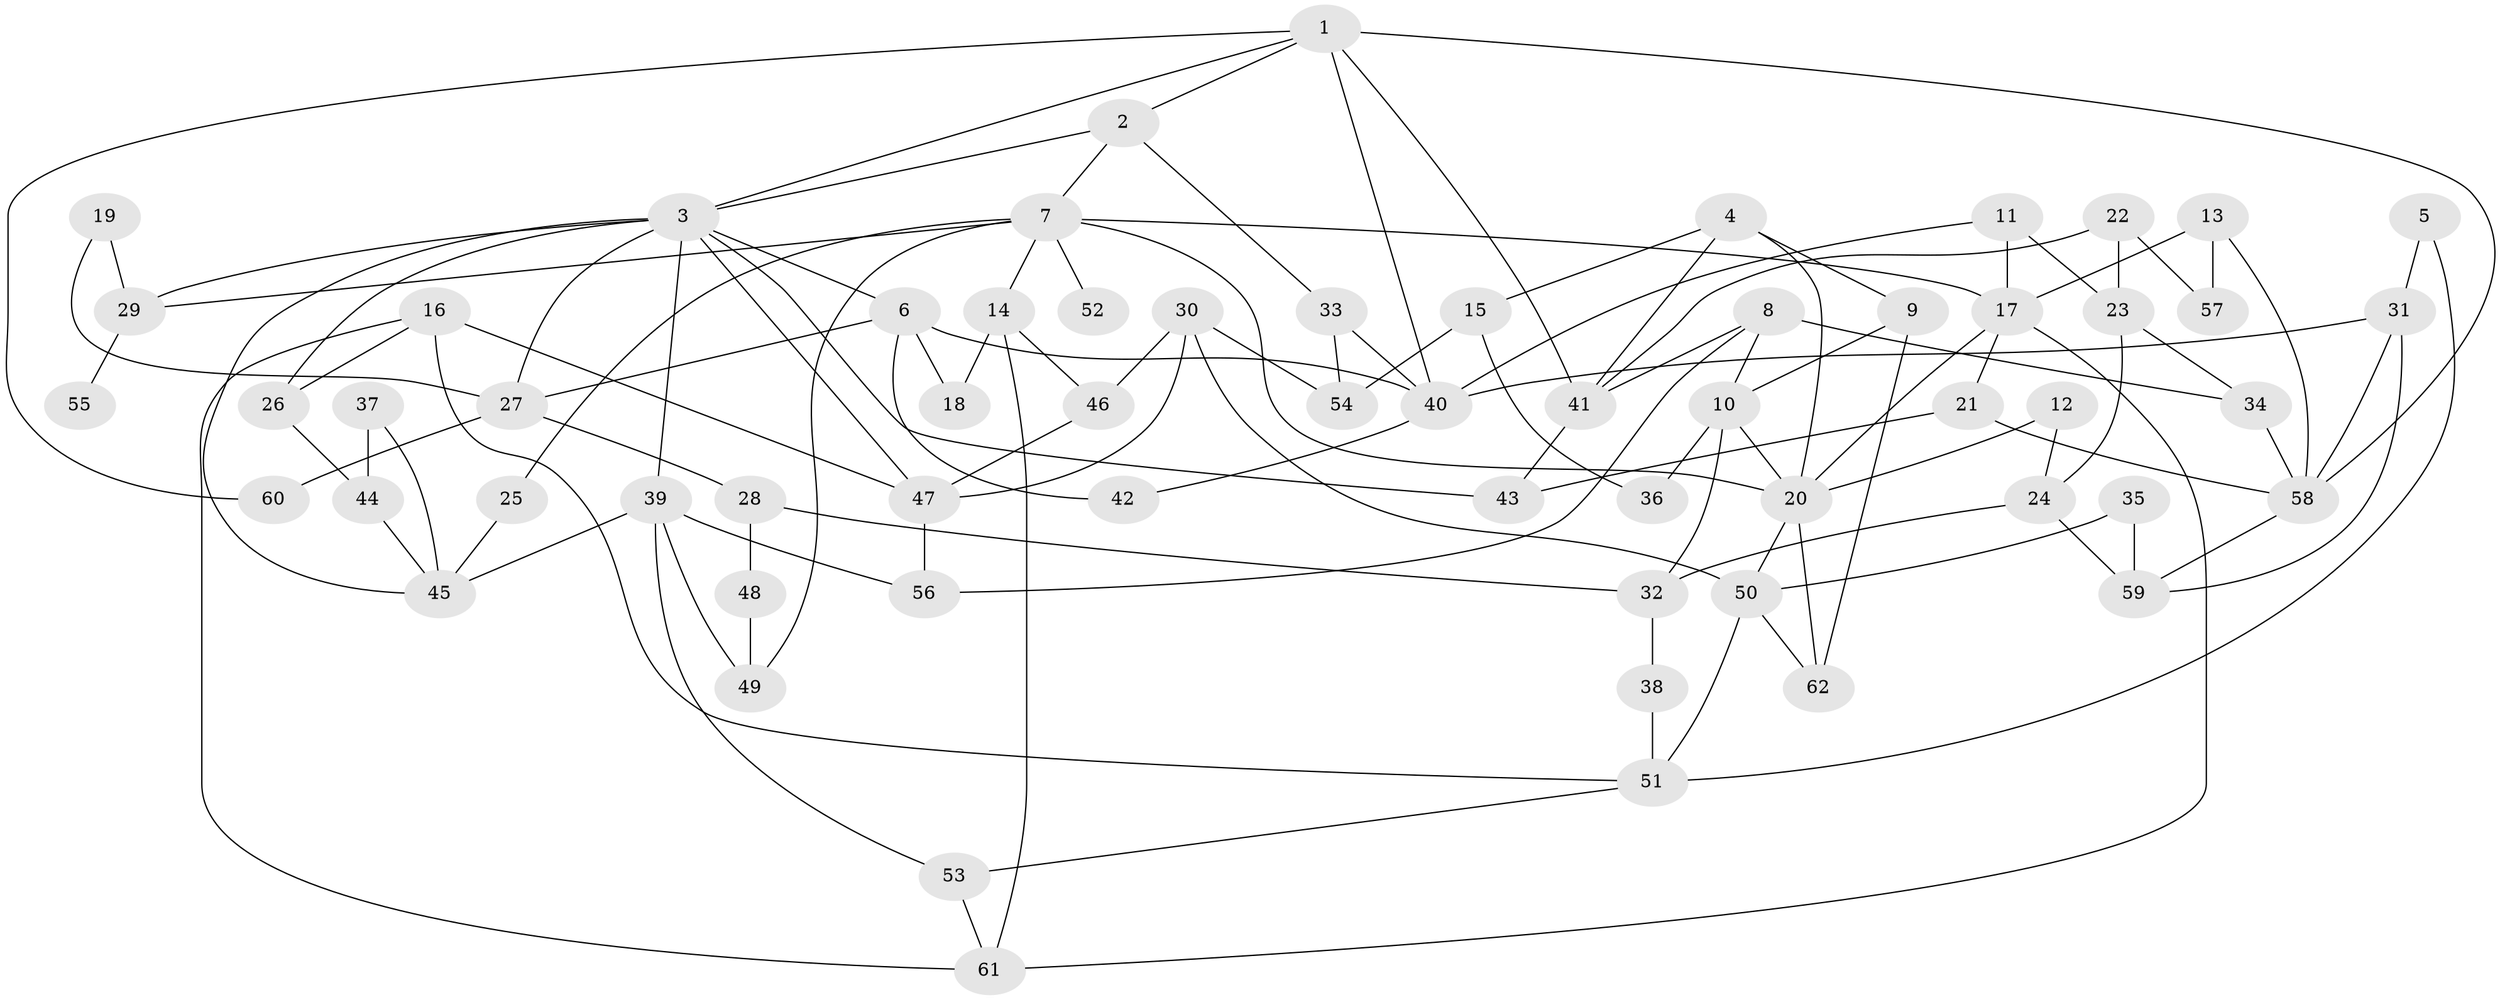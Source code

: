 // original degree distribution, {5: 0.08130081300813008, 4: 0.13821138211382114, 8: 0.008130081300813009, 6: 0.04065040650406504, 9: 0.008130081300813009, 1: 0.24390243902439024, 2: 0.21138211382113822, 3: 0.2601626016260163, 7: 0.008130081300813009}
// Generated by graph-tools (version 1.1) at 2025/01/03/09/25 03:01:03]
// undirected, 62 vertices, 114 edges
graph export_dot {
graph [start="1"]
  node [color=gray90,style=filled];
  1;
  2;
  3;
  4;
  5;
  6;
  7;
  8;
  9;
  10;
  11;
  12;
  13;
  14;
  15;
  16;
  17;
  18;
  19;
  20;
  21;
  22;
  23;
  24;
  25;
  26;
  27;
  28;
  29;
  30;
  31;
  32;
  33;
  34;
  35;
  36;
  37;
  38;
  39;
  40;
  41;
  42;
  43;
  44;
  45;
  46;
  47;
  48;
  49;
  50;
  51;
  52;
  53;
  54;
  55;
  56;
  57;
  58;
  59;
  60;
  61;
  62;
  1 -- 2 [weight=1.0];
  1 -- 3 [weight=1.0];
  1 -- 40 [weight=1.0];
  1 -- 41 [weight=1.0];
  1 -- 58 [weight=1.0];
  1 -- 60 [weight=1.0];
  2 -- 3 [weight=1.0];
  2 -- 7 [weight=1.0];
  2 -- 33 [weight=1.0];
  3 -- 6 [weight=1.0];
  3 -- 26 [weight=1.0];
  3 -- 27 [weight=1.0];
  3 -- 29 [weight=1.0];
  3 -- 39 [weight=1.0];
  3 -- 43 [weight=1.0];
  3 -- 45 [weight=1.0];
  3 -- 47 [weight=1.0];
  4 -- 9 [weight=1.0];
  4 -- 15 [weight=1.0];
  4 -- 20 [weight=1.0];
  4 -- 41 [weight=1.0];
  5 -- 31 [weight=1.0];
  5 -- 51 [weight=1.0];
  6 -- 18 [weight=1.0];
  6 -- 27 [weight=1.0];
  6 -- 40 [weight=1.0];
  6 -- 42 [weight=1.0];
  7 -- 14 [weight=1.0];
  7 -- 17 [weight=1.0];
  7 -- 20 [weight=1.0];
  7 -- 25 [weight=1.0];
  7 -- 29 [weight=1.0];
  7 -- 49 [weight=1.0];
  7 -- 52 [weight=1.0];
  8 -- 10 [weight=1.0];
  8 -- 34 [weight=1.0];
  8 -- 41 [weight=1.0];
  8 -- 56 [weight=1.0];
  9 -- 10 [weight=1.0];
  9 -- 62 [weight=1.0];
  10 -- 20 [weight=1.0];
  10 -- 32 [weight=1.0];
  10 -- 36 [weight=1.0];
  11 -- 17 [weight=1.0];
  11 -- 23 [weight=1.0];
  11 -- 40 [weight=1.0];
  12 -- 20 [weight=1.0];
  12 -- 24 [weight=1.0];
  13 -- 17 [weight=1.0];
  13 -- 57 [weight=1.0];
  13 -- 58 [weight=1.0];
  14 -- 18 [weight=1.0];
  14 -- 46 [weight=1.0];
  14 -- 61 [weight=1.0];
  15 -- 36 [weight=1.0];
  15 -- 54 [weight=1.0];
  16 -- 26 [weight=1.0];
  16 -- 47 [weight=1.0];
  16 -- 51 [weight=1.0];
  16 -- 61 [weight=1.0];
  17 -- 20 [weight=1.0];
  17 -- 21 [weight=1.0];
  17 -- 61 [weight=1.0];
  19 -- 27 [weight=1.0];
  19 -- 29 [weight=1.0];
  20 -- 50 [weight=1.0];
  20 -- 62 [weight=1.0];
  21 -- 43 [weight=1.0];
  21 -- 58 [weight=1.0];
  22 -- 23 [weight=1.0];
  22 -- 41 [weight=1.0];
  22 -- 57 [weight=1.0];
  23 -- 24 [weight=1.0];
  23 -- 34 [weight=1.0];
  24 -- 32 [weight=1.0];
  24 -- 59 [weight=1.0];
  25 -- 45 [weight=1.0];
  26 -- 44 [weight=1.0];
  27 -- 28 [weight=1.0];
  27 -- 60 [weight=1.0];
  28 -- 32 [weight=1.0];
  28 -- 48 [weight=1.0];
  29 -- 55 [weight=1.0];
  30 -- 46 [weight=1.0];
  30 -- 47 [weight=1.0];
  30 -- 50 [weight=1.0];
  30 -- 54 [weight=1.0];
  31 -- 40 [weight=1.0];
  31 -- 58 [weight=1.0];
  31 -- 59 [weight=1.0];
  32 -- 38 [weight=1.0];
  33 -- 40 [weight=1.0];
  33 -- 54 [weight=1.0];
  34 -- 58 [weight=1.0];
  35 -- 50 [weight=1.0];
  35 -- 59 [weight=1.0];
  37 -- 44 [weight=1.0];
  37 -- 45 [weight=1.0];
  38 -- 51 [weight=1.0];
  39 -- 45 [weight=1.0];
  39 -- 49 [weight=1.0];
  39 -- 53 [weight=1.0];
  39 -- 56 [weight=1.0];
  40 -- 42 [weight=1.0];
  41 -- 43 [weight=1.0];
  44 -- 45 [weight=1.0];
  46 -- 47 [weight=1.0];
  47 -- 56 [weight=1.0];
  48 -- 49 [weight=1.0];
  50 -- 51 [weight=1.0];
  50 -- 62 [weight=1.0];
  51 -- 53 [weight=1.0];
  53 -- 61 [weight=1.0];
  58 -- 59 [weight=1.0];
}
